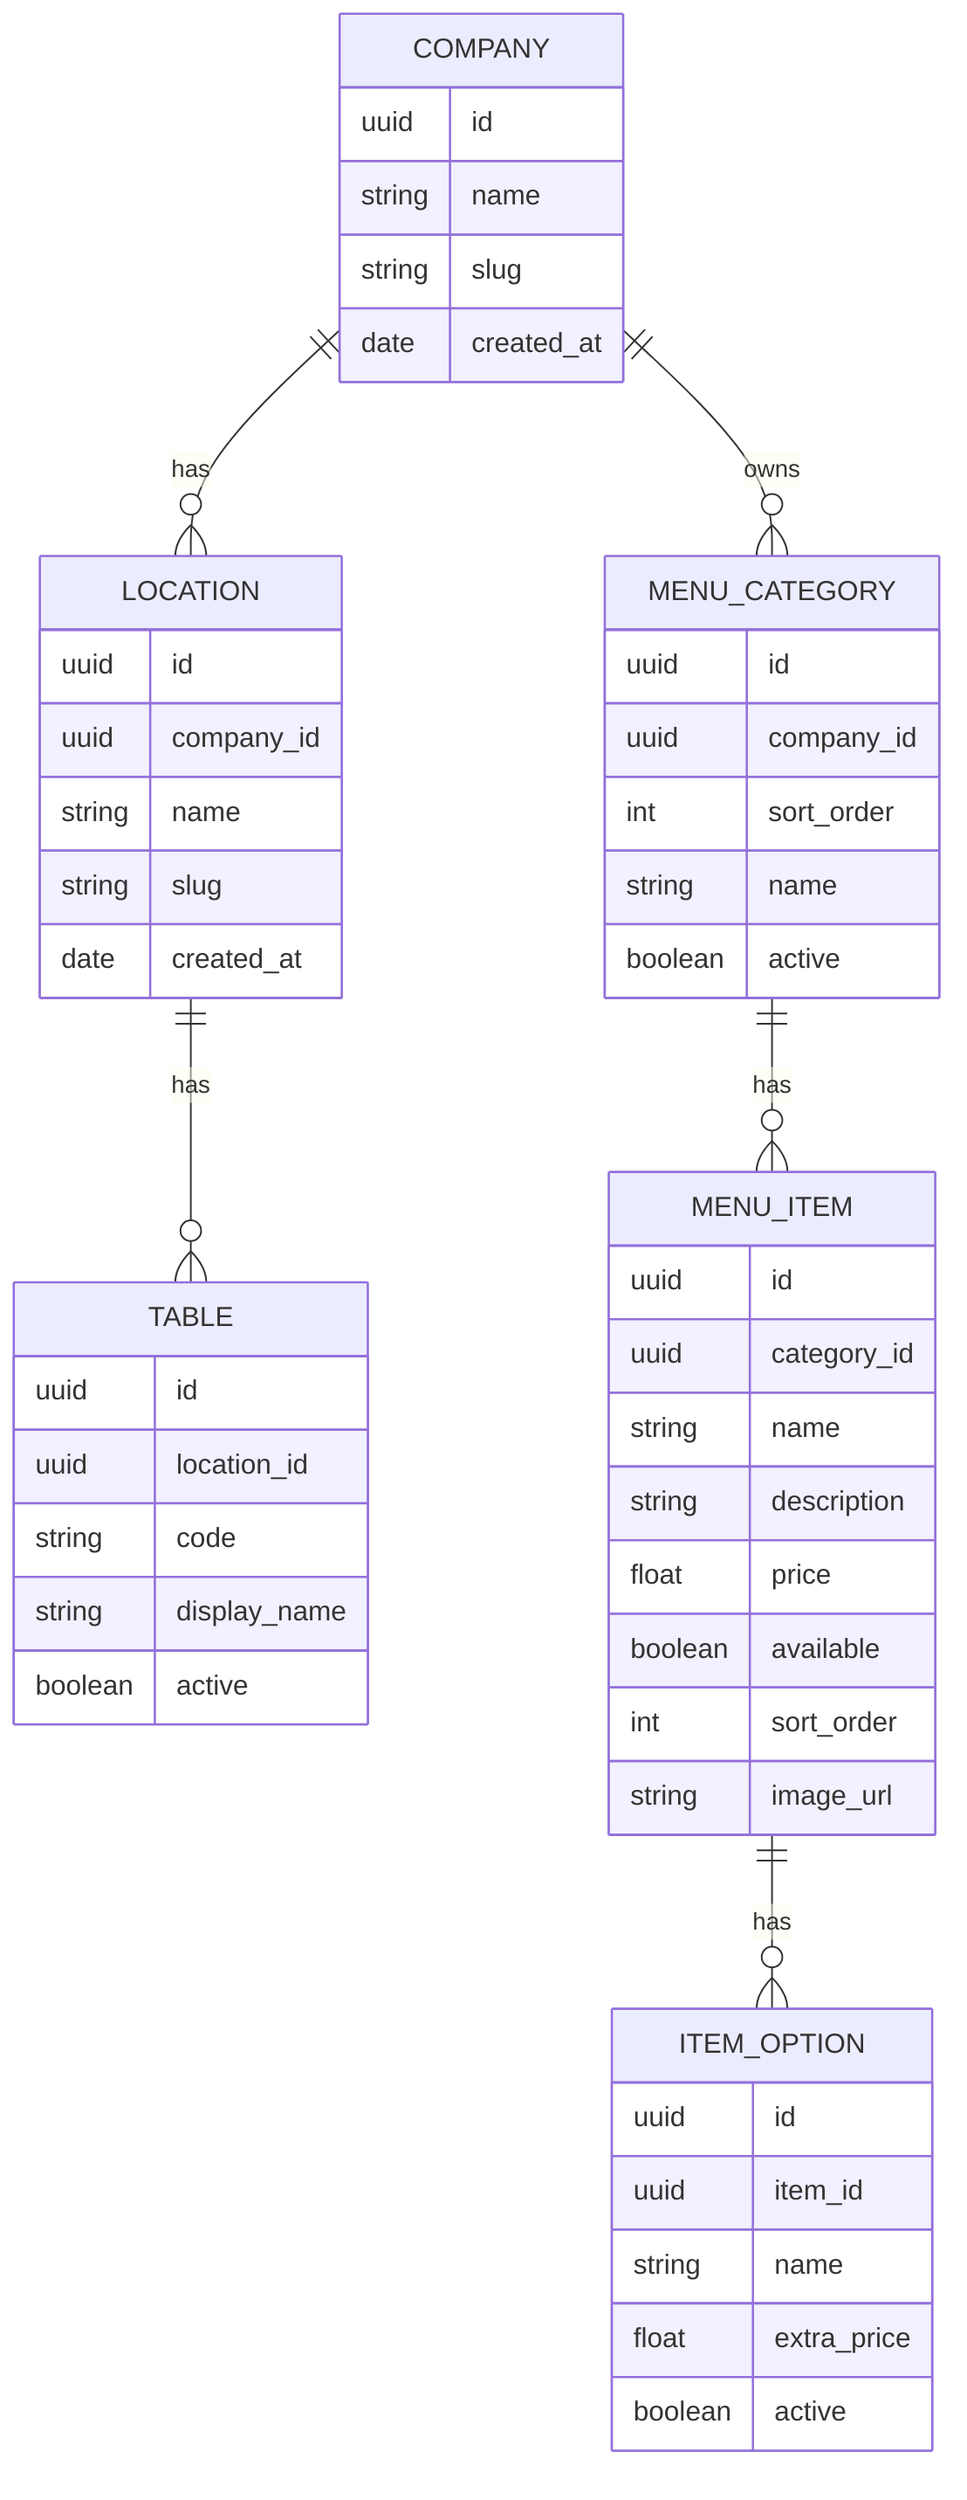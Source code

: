 erDiagram
    COMPANY ||--o{ LOCATION : has
    LOCATION ||--o{ TABLE : has
    COMPANY ||--o{ MENU_CATEGORY : owns
    MENU_CATEGORY ||--o{ MENU_ITEM : has
    MENU_ITEM ||--o{ ITEM_OPTION : has

    COMPANY {
      uuid id
      string name
      string slug
      date created_at
    }

    LOCATION {
      uuid id
      uuid company_id
      string name
      string slug
      date created_at
    }

    TABLE {
      uuid id
      uuid location_id
      string code
      string display_name
      boolean active
    }

    MENU_CATEGORY {
      uuid id
      uuid company_id
      int sort_order
      string name
      boolean active
    }

    MENU_ITEM {
      uuid id
      uuid category_id
      string name
      string description
      float price
      boolean available
      int sort_order
      string image_url
    }

    ITEM_OPTION {
      uuid id
      uuid item_id
      string name
      float extra_price
      boolean active
    }
